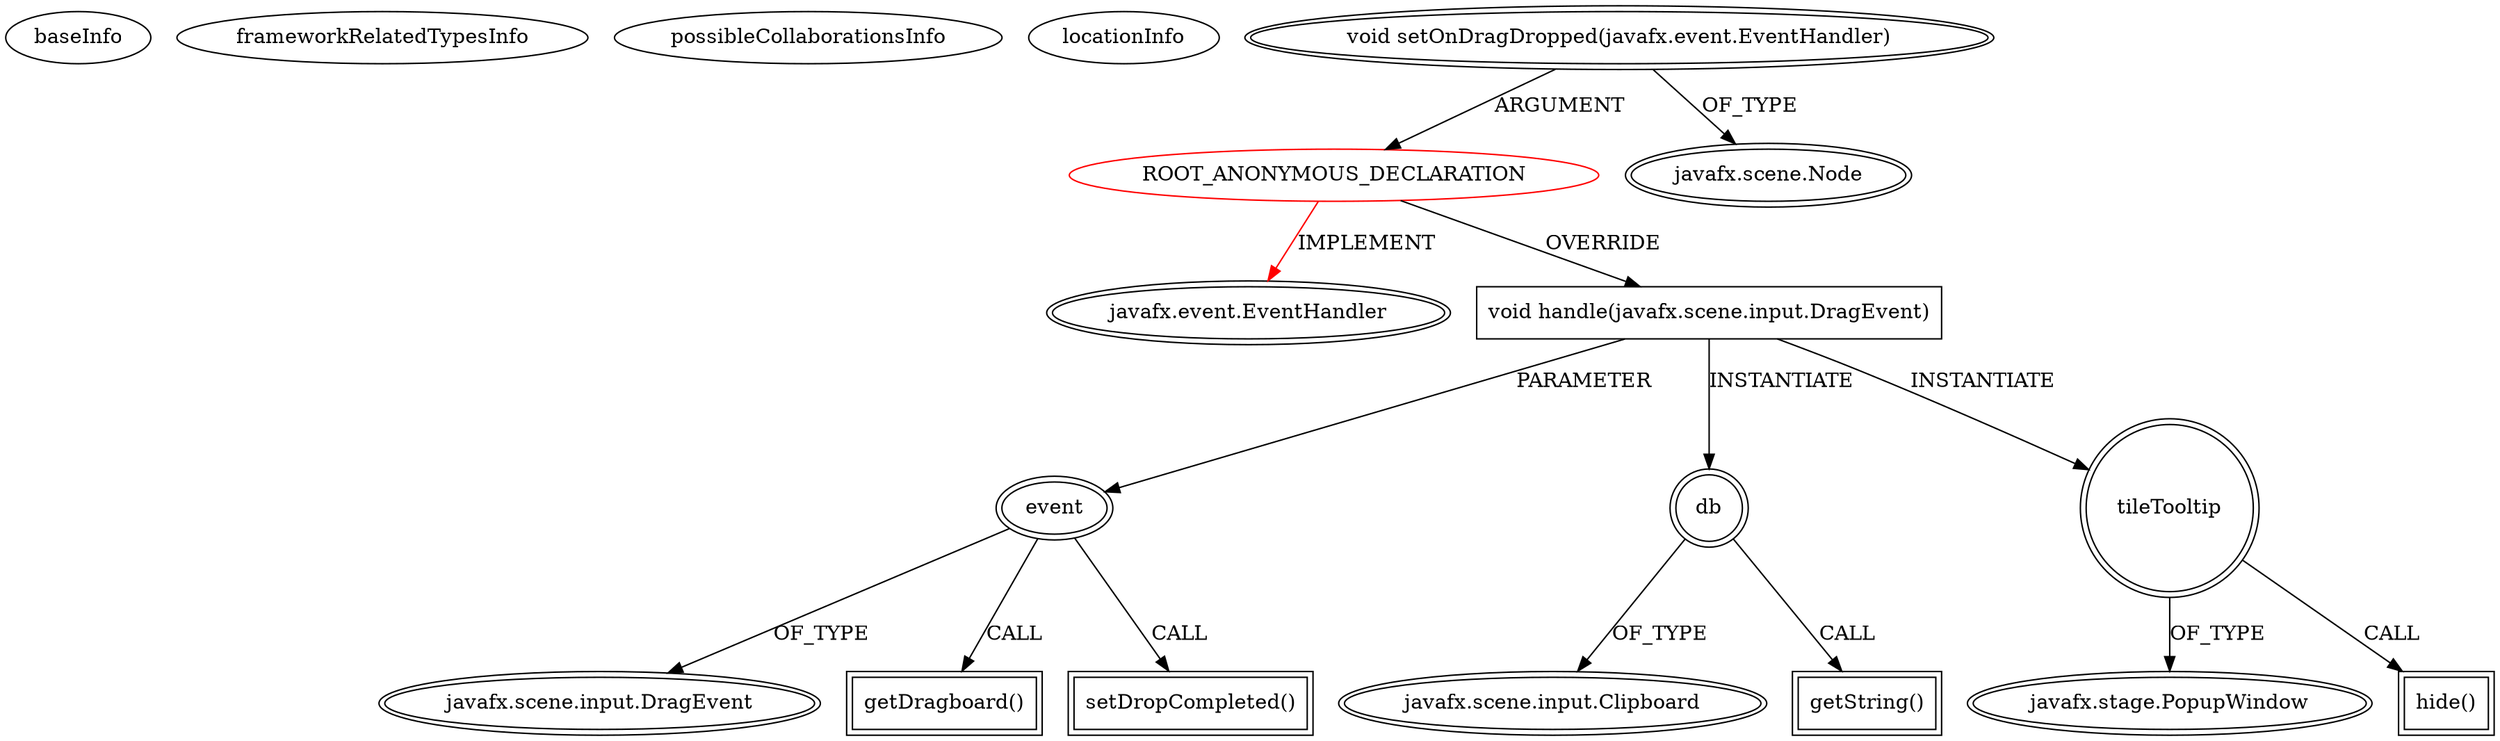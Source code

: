 digraph {
baseInfo[graphId=3896,category="extension_graph",isAnonymous=true,possibleRelation=false]
frameworkRelatedTypesInfo[0="javafx.event.EventHandler"]
possibleCollaborationsInfo[]
locationInfo[projectName="prashker-KingsSGF",filePath="/prashker-KingsSGF/KingsSGF-master/src/uiSam/ThingBowlView.java",contextSignature="void registerDragability()",graphId="3896"]
0[label="ROOT_ANONYMOUS_DECLARATION",vertexType="ROOT_ANONYMOUS_DECLARATION",isFrameworkType=false,color=red]
1[label="javafx.event.EventHandler",vertexType="FRAMEWORK_INTERFACE_TYPE",isFrameworkType=true,peripheries=2]
2[label="void setOnDragDropped(javafx.event.EventHandler)",vertexType="OUTSIDE_CALL",isFrameworkType=true,peripheries=2]
3[label="javafx.scene.Node",vertexType="FRAMEWORK_CLASS_TYPE",isFrameworkType=true,peripheries=2]
4[label="void handle(javafx.scene.input.DragEvent)",vertexType="OVERRIDING_METHOD_DECLARATION",isFrameworkType=false,shape=box]
5[label="event",vertexType="PARAMETER_DECLARATION",isFrameworkType=true,peripheries=2]
6[label="javafx.scene.input.DragEvent",vertexType="FRAMEWORK_CLASS_TYPE",isFrameworkType=true,peripheries=2]
8[label="getDragboard()",vertexType="INSIDE_CALL",isFrameworkType=true,peripheries=2,shape=box]
9[label="db",vertexType="VARIABLE_EXPRESION",isFrameworkType=true,peripheries=2,shape=circle]
11[label="javafx.scene.input.Clipboard",vertexType="FRAMEWORK_CLASS_TYPE",isFrameworkType=true,peripheries=2]
10[label="getString()",vertexType="INSIDE_CALL",isFrameworkType=true,peripheries=2,shape=box]
13[label="setDropCompleted()",vertexType="INSIDE_CALL",isFrameworkType=true,peripheries=2,shape=box]
14[label="tileTooltip",vertexType="VARIABLE_EXPRESION",isFrameworkType=true,peripheries=2,shape=circle]
16[label="javafx.stage.PopupWindow",vertexType="FRAMEWORK_CLASS_TYPE",isFrameworkType=true,peripheries=2]
15[label="hide()",vertexType="INSIDE_CALL",isFrameworkType=true,peripheries=2,shape=box]
0->1[label="IMPLEMENT",color=red]
2->0[label="ARGUMENT"]
2->3[label="OF_TYPE"]
0->4[label="OVERRIDE"]
5->6[label="OF_TYPE"]
4->5[label="PARAMETER"]
5->8[label="CALL"]
4->9[label="INSTANTIATE"]
9->11[label="OF_TYPE"]
9->10[label="CALL"]
5->13[label="CALL"]
4->14[label="INSTANTIATE"]
14->16[label="OF_TYPE"]
14->15[label="CALL"]
}
